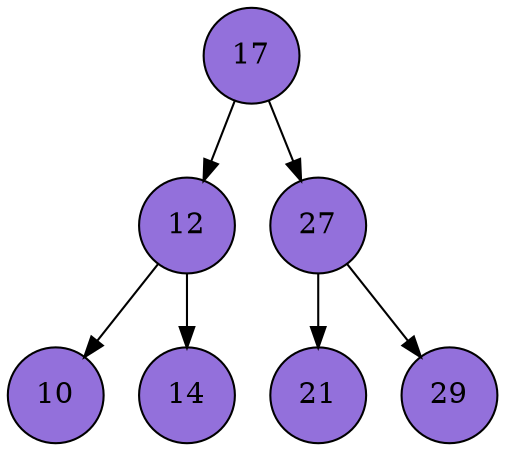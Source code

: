 digraph ArvoreBinaria {
node [shape=circle, style=filled, color=black, fillcolor="#9370DB"];
edge [color=black];
17 -> 12;
17 -> 27;
12 -> 10;
12 -> 14;
27 -> 21;
27 -> 29;
}
